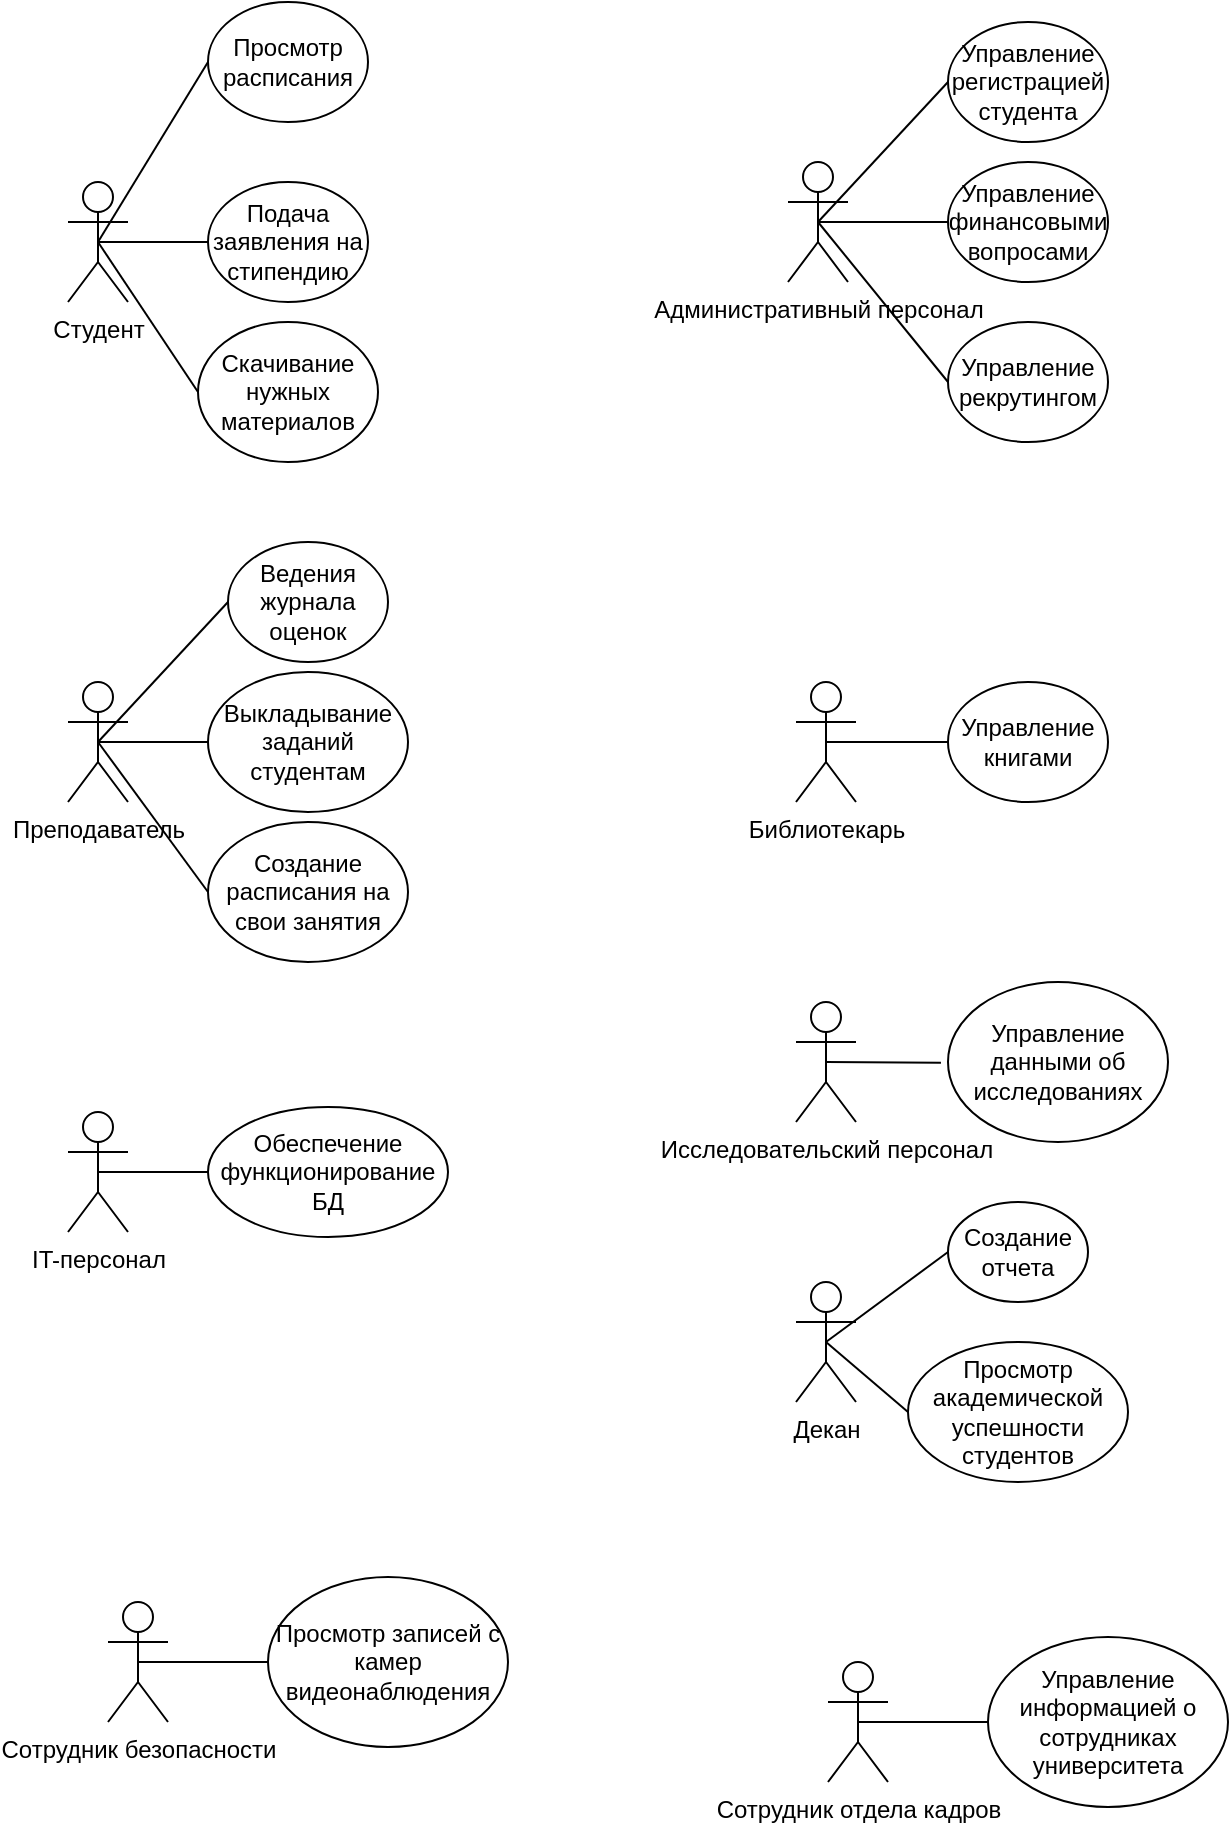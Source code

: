 <mxfile version="21.7.2" type="device">
  <diagram name="Page-1" id="RKBlEXqTn5jJfGL7q3--">
    <mxGraphModel dx="896" dy="474" grid="1" gridSize="10" guides="1" tooltips="1" connect="1" arrows="1" fold="1" page="1" pageScale="1" pageWidth="827" pageHeight="1169" math="0" shadow="0">
      <root>
        <mxCell id="0" />
        <mxCell id="1" parent="0" />
        <mxCell id="2eMa4MTnB2cK6f5te78B-8" style="rounded=0;orthogonalLoop=1;jettySize=auto;html=1;exitX=0.5;exitY=0.5;exitDx=0;exitDy=0;exitPerimeter=0;entryX=0;entryY=0.5;entryDx=0;entryDy=0;endArrow=none;endFill=0;" edge="1" parent="1" source="2eMa4MTnB2cK6f5te78B-1" target="2eMa4MTnB2cK6f5te78B-5">
          <mxGeometry relative="1" as="geometry" />
        </mxCell>
        <mxCell id="2eMa4MTnB2cK6f5te78B-9" style="rounded=0;orthogonalLoop=1;jettySize=auto;html=1;exitX=0.5;exitY=0.5;exitDx=0;exitDy=0;exitPerimeter=0;entryX=0;entryY=0.5;entryDx=0;entryDy=0;endArrow=none;endFill=0;" edge="1" parent="1" source="2eMa4MTnB2cK6f5te78B-1" target="2eMa4MTnB2cK6f5te78B-6">
          <mxGeometry relative="1" as="geometry" />
        </mxCell>
        <mxCell id="2eMa4MTnB2cK6f5te78B-13" style="rounded=0;orthogonalLoop=1;jettySize=auto;html=1;exitX=0.5;exitY=0.5;exitDx=0;exitDy=0;exitPerimeter=0;entryX=0;entryY=0.5;entryDx=0;entryDy=0;endArrow=none;endFill=0;" edge="1" parent="1" source="2eMa4MTnB2cK6f5te78B-1" target="2eMa4MTnB2cK6f5te78B-12">
          <mxGeometry relative="1" as="geometry" />
        </mxCell>
        <mxCell id="2eMa4MTnB2cK6f5te78B-1" value="Студент" style="shape=umlActor;verticalLabelPosition=bottom;verticalAlign=top;html=1;outlineConnect=0;" vertex="1" parent="1">
          <mxGeometry x="50" y="120" width="30" height="60" as="geometry" />
        </mxCell>
        <mxCell id="2eMa4MTnB2cK6f5te78B-15" style="rounded=0;orthogonalLoop=1;jettySize=auto;html=1;exitX=0.5;exitY=0.5;exitDx=0;exitDy=0;exitPerimeter=0;entryX=0;entryY=0.5;entryDx=0;entryDy=0;endArrow=none;endFill=0;" edge="1" parent="1" source="2eMa4MTnB2cK6f5te78B-2" target="2eMa4MTnB2cK6f5te78B-10">
          <mxGeometry relative="1" as="geometry" />
        </mxCell>
        <mxCell id="2eMa4MTnB2cK6f5te78B-16" style="rounded=0;orthogonalLoop=1;jettySize=auto;html=1;exitX=0.5;exitY=0.5;exitDx=0;exitDy=0;exitPerimeter=0;entryX=0;entryY=0.5;entryDx=0;entryDy=0;endArrow=none;endFill=0;" edge="1" parent="1" source="2eMa4MTnB2cK6f5te78B-2" target="2eMa4MTnB2cK6f5te78B-11">
          <mxGeometry relative="1" as="geometry" />
        </mxCell>
        <mxCell id="2eMa4MTnB2cK6f5te78B-17" style="rounded=0;orthogonalLoop=1;jettySize=auto;html=1;exitX=0.5;exitY=0.5;exitDx=0;exitDy=0;exitPerimeter=0;entryX=0;entryY=0.5;entryDx=0;entryDy=0;endArrow=none;endFill=0;" edge="1" parent="1" source="2eMa4MTnB2cK6f5te78B-2" target="2eMa4MTnB2cK6f5te78B-14">
          <mxGeometry relative="1" as="geometry" />
        </mxCell>
        <mxCell id="2eMa4MTnB2cK6f5te78B-2" value="Преподаватель" style="shape=umlActor;verticalLabelPosition=bottom;verticalAlign=top;html=1;outlineConnect=0;" vertex="1" parent="1">
          <mxGeometry x="50" y="370" width="30" height="60" as="geometry" />
        </mxCell>
        <mxCell id="2eMa4MTnB2cK6f5te78B-22" style="rounded=0;orthogonalLoop=1;jettySize=auto;html=1;exitX=0.5;exitY=0.5;exitDx=0;exitDy=0;exitPerimeter=0;entryX=0;entryY=0.5;entryDx=0;entryDy=0;endArrow=none;endFill=0;" edge="1" parent="1" source="2eMa4MTnB2cK6f5te78B-3" target="2eMa4MTnB2cK6f5te78B-20">
          <mxGeometry relative="1" as="geometry" />
        </mxCell>
        <mxCell id="2eMa4MTnB2cK6f5te78B-23" style="rounded=0;orthogonalLoop=1;jettySize=auto;html=1;exitX=0.5;exitY=0.5;exitDx=0;exitDy=0;exitPerimeter=0;entryX=0;entryY=0.5;entryDx=0;entryDy=0;endArrow=none;endFill=0;" edge="1" parent="1" source="2eMa4MTnB2cK6f5te78B-3" target="2eMa4MTnB2cK6f5te78B-18">
          <mxGeometry relative="1" as="geometry" />
        </mxCell>
        <mxCell id="2eMa4MTnB2cK6f5te78B-24" style="rounded=0;orthogonalLoop=1;jettySize=auto;html=1;exitX=0.5;exitY=0.5;exitDx=0;exitDy=0;exitPerimeter=0;entryX=0;entryY=0.5;entryDx=0;entryDy=0;endArrow=none;endFill=0;" edge="1" parent="1" source="2eMa4MTnB2cK6f5te78B-3" target="2eMa4MTnB2cK6f5te78B-21">
          <mxGeometry relative="1" as="geometry" />
        </mxCell>
        <mxCell id="2eMa4MTnB2cK6f5te78B-3" value="Административный персонал" style="shape=umlActor;verticalLabelPosition=bottom;verticalAlign=top;html=1;outlineConnect=0;" vertex="1" parent="1">
          <mxGeometry x="410" y="110" width="30" height="60" as="geometry" />
        </mxCell>
        <mxCell id="2eMa4MTnB2cK6f5te78B-26" style="rounded=0;orthogonalLoop=1;jettySize=auto;html=1;exitX=0.5;exitY=0.5;exitDx=0;exitDy=0;exitPerimeter=0;entryX=0;entryY=0.5;entryDx=0;entryDy=0;endArrow=none;endFill=0;" edge="1" parent="1" source="2eMa4MTnB2cK6f5te78B-4" target="2eMa4MTnB2cK6f5te78B-25">
          <mxGeometry relative="1" as="geometry" />
        </mxCell>
        <mxCell id="2eMa4MTnB2cK6f5te78B-4" value="Библиотекарь" style="shape=umlActor;verticalLabelPosition=bottom;verticalAlign=top;html=1;outlineConnect=0;" vertex="1" parent="1">
          <mxGeometry x="414" y="370" width="30" height="60" as="geometry" />
        </mxCell>
        <mxCell id="2eMa4MTnB2cK6f5te78B-5" value="Просмотр расписания" style="ellipse;whiteSpace=wrap;html=1;" vertex="1" parent="1">
          <mxGeometry x="120" y="30" width="80" height="60" as="geometry" />
        </mxCell>
        <mxCell id="2eMa4MTnB2cK6f5te78B-6" value="Подача заявления на стипендию" style="ellipse;whiteSpace=wrap;html=1;" vertex="1" parent="1">
          <mxGeometry x="120" y="120" width="80" height="60" as="geometry" />
        </mxCell>
        <mxCell id="2eMa4MTnB2cK6f5te78B-10" value="Ведения журнала оценок" style="ellipse;whiteSpace=wrap;html=1;" vertex="1" parent="1">
          <mxGeometry x="130" y="300" width="80" height="60" as="geometry" />
        </mxCell>
        <mxCell id="2eMa4MTnB2cK6f5te78B-11" value="Выкладывание заданий студентам" style="ellipse;whiteSpace=wrap;html=1;" vertex="1" parent="1">
          <mxGeometry x="120" y="365" width="100" height="70" as="geometry" />
        </mxCell>
        <mxCell id="2eMa4MTnB2cK6f5te78B-12" value="Скачивание нужных материалов" style="ellipse;whiteSpace=wrap;html=1;" vertex="1" parent="1">
          <mxGeometry x="115" y="190" width="90" height="70" as="geometry" />
        </mxCell>
        <mxCell id="2eMa4MTnB2cK6f5te78B-14" value="Создание расписания на свои занятия" style="ellipse;whiteSpace=wrap;html=1;" vertex="1" parent="1">
          <mxGeometry x="120" y="440" width="100" height="70" as="geometry" />
        </mxCell>
        <mxCell id="2eMa4MTnB2cK6f5te78B-18" value="Управление регистрацией студента" style="ellipse;whiteSpace=wrap;html=1;" vertex="1" parent="1">
          <mxGeometry x="490" y="40" width="80" height="60" as="geometry" />
        </mxCell>
        <mxCell id="2eMa4MTnB2cK6f5te78B-20" value="Управление финансовыми вопросами" style="ellipse;whiteSpace=wrap;html=1;" vertex="1" parent="1">
          <mxGeometry x="490" y="110" width="80" height="60" as="geometry" />
        </mxCell>
        <mxCell id="2eMa4MTnB2cK6f5te78B-21" value="Управление рекрутингом" style="ellipse;whiteSpace=wrap;html=1;" vertex="1" parent="1">
          <mxGeometry x="490" y="190" width="80" height="60" as="geometry" />
        </mxCell>
        <mxCell id="2eMa4MTnB2cK6f5te78B-25" value="Управление книгами" style="ellipse;whiteSpace=wrap;html=1;" vertex="1" parent="1">
          <mxGeometry x="490" y="370" width="80" height="60" as="geometry" />
        </mxCell>
        <mxCell id="2eMa4MTnB2cK6f5te78B-29" style="rounded=0;orthogonalLoop=1;jettySize=auto;html=1;exitX=0.5;exitY=0.5;exitDx=0;exitDy=0;exitPerimeter=0;entryX=-0.032;entryY=0.505;entryDx=0;entryDy=0;entryPerimeter=0;endArrow=none;endFill=0;" edge="1" parent="1" source="2eMa4MTnB2cK6f5te78B-27" target="2eMa4MTnB2cK6f5te78B-28">
          <mxGeometry relative="1" as="geometry" />
        </mxCell>
        <mxCell id="2eMa4MTnB2cK6f5te78B-27" value="Исследовательский персонал" style="shape=umlActor;verticalLabelPosition=bottom;verticalAlign=top;html=1;outlineConnect=0;" vertex="1" parent="1">
          <mxGeometry x="414" y="530" width="30" height="60" as="geometry" />
        </mxCell>
        <mxCell id="2eMa4MTnB2cK6f5te78B-28" value="Управление данными об исследованиях" style="ellipse;whiteSpace=wrap;html=1;" vertex="1" parent="1">
          <mxGeometry x="490" y="520" width="110" height="80" as="geometry" />
        </mxCell>
        <mxCell id="2eMa4MTnB2cK6f5te78B-39" style="rounded=0;orthogonalLoop=1;jettySize=auto;html=1;exitX=0.5;exitY=0.5;exitDx=0;exitDy=0;exitPerimeter=0;entryX=0;entryY=0.5;entryDx=0;entryDy=0;endArrow=none;endFill=0;" edge="1" parent="1" source="2eMa4MTnB2cK6f5te78B-31" target="2eMa4MTnB2cK6f5te78B-38">
          <mxGeometry relative="1" as="geometry" />
        </mxCell>
        <mxCell id="2eMa4MTnB2cK6f5te78B-31" value="IT-персонал" style="shape=umlActor;verticalLabelPosition=bottom;verticalAlign=top;html=1;outlineConnect=0;" vertex="1" parent="1">
          <mxGeometry x="50" y="585" width="30" height="60" as="geometry" />
        </mxCell>
        <mxCell id="2eMa4MTnB2cK6f5te78B-42" style="rounded=0;orthogonalLoop=1;jettySize=auto;html=1;exitX=0.5;exitY=0.5;exitDx=0;exitDy=0;exitPerimeter=0;entryX=0;entryY=0.5;entryDx=0;entryDy=0;endArrow=none;endFill=0;" edge="1" parent="1" source="2eMa4MTnB2cK6f5te78B-32" target="2eMa4MTnB2cK6f5te78B-40">
          <mxGeometry relative="1" as="geometry" />
        </mxCell>
        <mxCell id="2eMa4MTnB2cK6f5te78B-43" style="rounded=0;orthogonalLoop=1;jettySize=auto;html=1;exitX=0.5;exitY=0.5;exitDx=0;exitDy=0;exitPerimeter=0;entryX=0;entryY=0.5;entryDx=0;entryDy=0;endArrow=none;endFill=0;" edge="1" parent="1" source="2eMa4MTnB2cK6f5te78B-32" target="2eMa4MTnB2cK6f5te78B-41">
          <mxGeometry relative="1" as="geometry" />
        </mxCell>
        <mxCell id="2eMa4MTnB2cK6f5te78B-32" value="Декан" style="shape=umlActor;verticalLabelPosition=bottom;verticalAlign=top;html=1;outlineConnect=0;" vertex="1" parent="1">
          <mxGeometry x="414" y="670" width="30" height="60" as="geometry" />
        </mxCell>
        <mxCell id="2eMa4MTnB2cK6f5te78B-45" style="rounded=0;orthogonalLoop=1;jettySize=auto;html=1;exitX=0.5;exitY=0.5;exitDx=0;exitDy=0;exitPerimeter=0;entryX=0;entryY=0.5;entryDx=0;entryDy=0;endArrow=none;endFill=0;" edge="1" parent="1" source="2eMa4MTnB2cK6f5te78B-33" target="2eMa4MTnB2cK6f5te78B-44">
          <mxGeometry relative="1" as="geometry" />
        </mxCell>
        <mxCell id="2eMa4MTnB2cK6f5te78B-33" value="Сотрудник безопасности" style="shape=umlActor;verticalLabelPosition=bottom;verticalAlign=top;html=1;outlineConnect=0;" vertex="1" parent="1">
          <mxGeometry x="70" y="830" width="30" height="60" as="geometry" />
        </mxCell>
        <mxCell id="2eMa4MTnB2cK6f5te78B-49" style="rounded=0;orthogonalLoop=1;jettySize=auto;html=1;exitX=0.5;exitY=0.5;exitDx=0;exitDy=0;exitPerimeter=0;entryX=0;entryY=0.5;entryDx=0;entryDy=0;endArrow=none;endFill=0;" edge="1" parent="1" source="2eMa4MTnB2cK6f5te78B-34" target="2eMa4MTnB2cK6f5te78B-48">
          <mxGeometry relative="1" as="geometry" />
        </mxCell>
        <mxCell id="2eMa4MTnB2cK6f5te78B-34" value="Сотрудник отдела кадров" style="shape=umlActor;verticalLabelPosition=bottom;verticalAlign=top;html=1;outlineConnect=0;" vertex="1" parent="1">
          <mxGeometry x="430" y="860" width="30" height="60" as="geometry" />
        </mxCell>
        <mxCell id="2eMa4MTnB2cK6f5te78B-38" value="Обеспечение функционирование БД" style="ellipse;whiteSpace=wrap;html=1;" vertex="1" parent="1">
          <mxGeometry x="120" y="582.5" width="120" height="65" as="geometry" />
        </mxCell>
        <mxCell id="2eMa4MTnB2cK6f5te78B-40" value="Создание отчета" style="ellipse;whiteSpace=wrap;html=1;" vertex="1" parent="1">
          <mxGeometry x="490" y="630" width="70" height="50" as="geometry" />
        </mxCell>
        <mxCell id="2eMa4MTnB2cK6f5te78B-41" value="Просмотр академической успешности студентов" style="ellipse;whiteSpace=wrap;html=1;" vertex="1" parent="1">
          <mxGeometry x="470" y="700" width="110" height="70" as="geometry" />
        </mxCell>
        <mxCell id="2eMa4MTnB2cK6f5te78B-44" value="Просмотр записей с камер видеонаблюдения" style="ellipse;whiteSpace=wrap;html=1;" vertex="1" parent="1">
          <mxGeometry x="150" y="817.5" width="120" height="85" as="geometry" />
        </mxCell>
        <mxCell id="2eMa4MTnB2cK6f5te78B-48" value="Управление информацией о сотрудниках университета" style="ellipse;whiteSpace=wrap;html=1;" vertex="1" parent="1">
          <mxGeometry x="510" y="847.5" width="120" height="85" as="geometry" />
        </mxCell>
      </root>
    </mxGraphModel>
  </diagram>
</mxfile>
